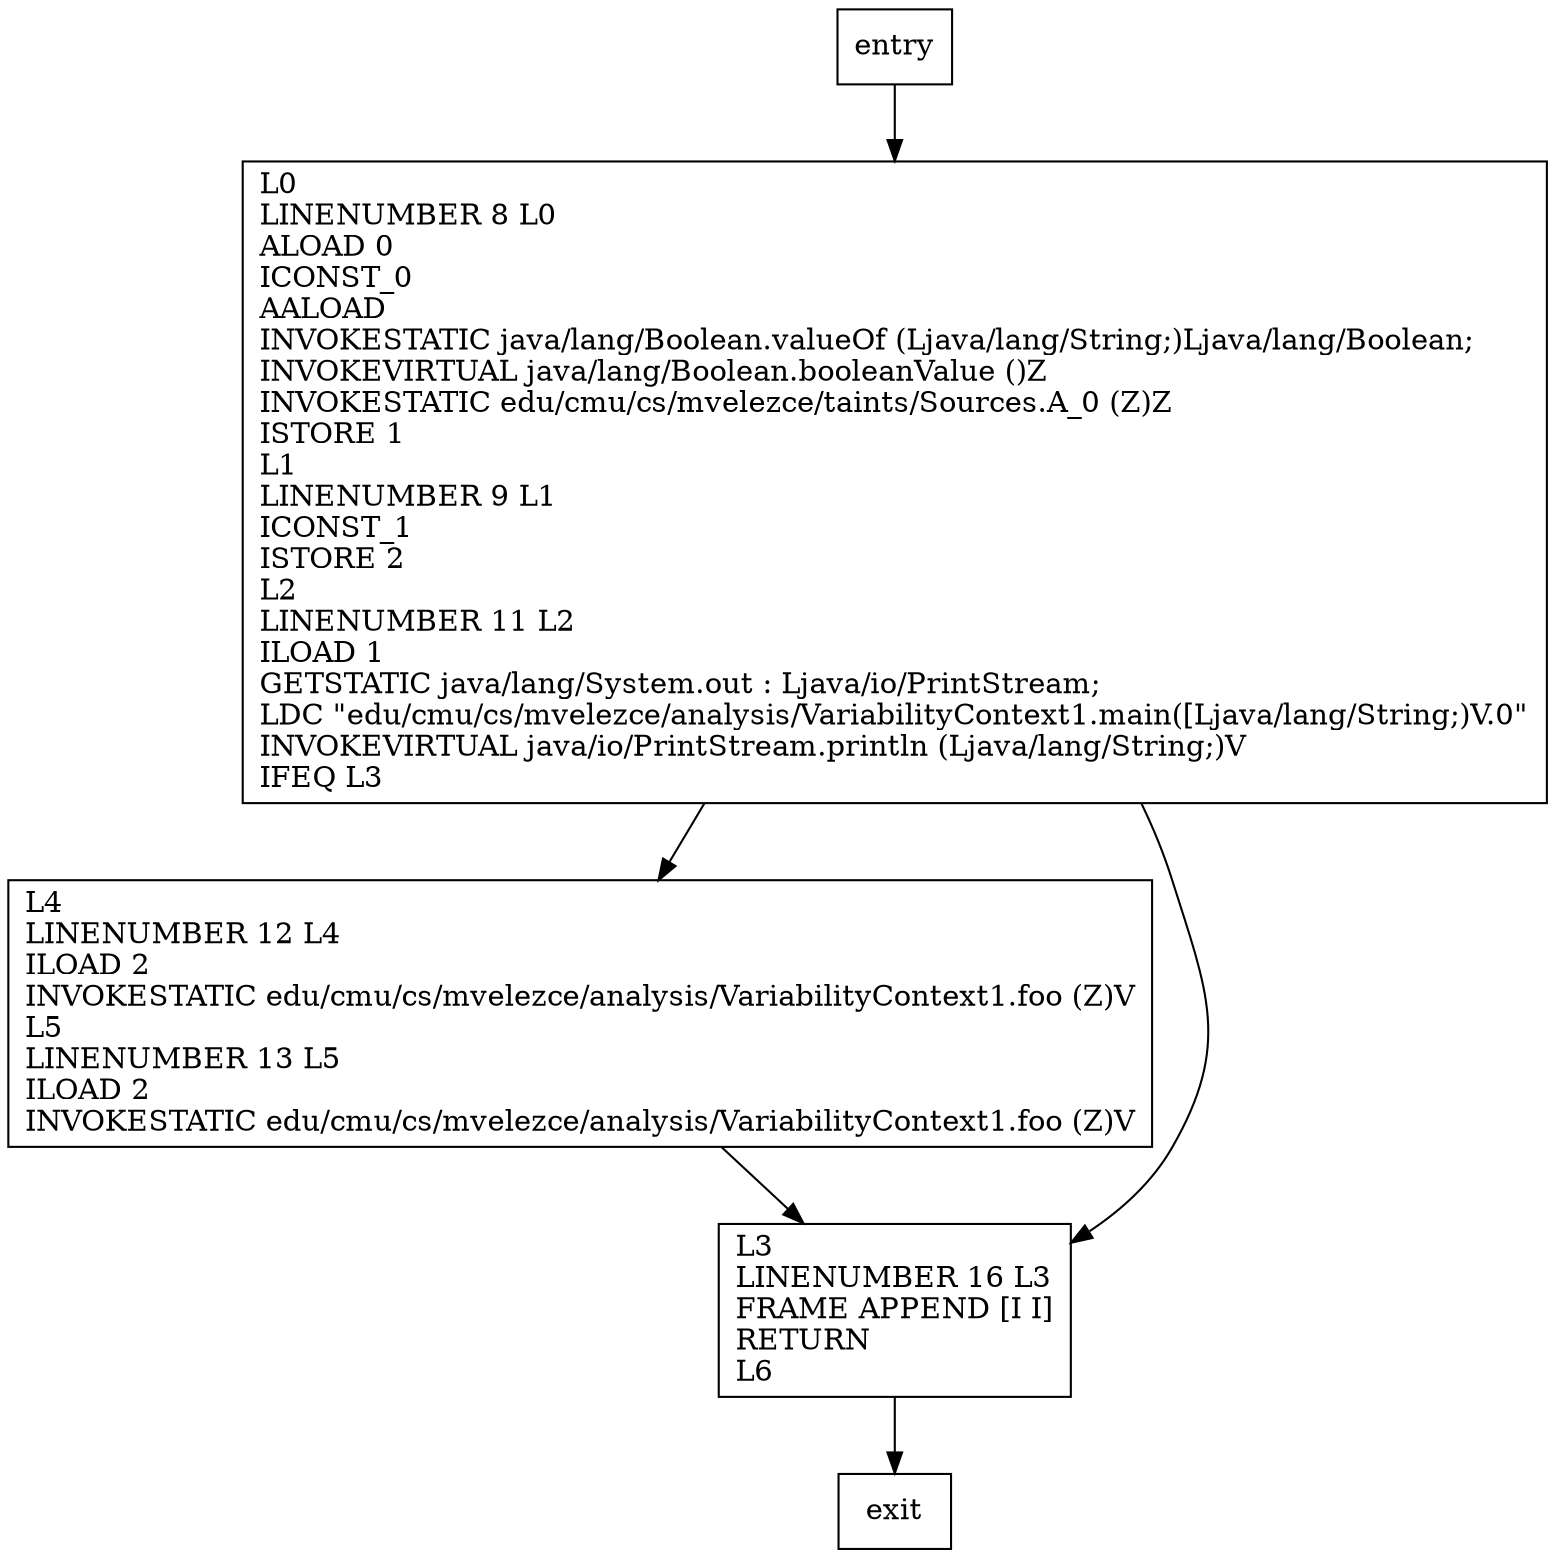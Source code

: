 digraph main {
node [shape=record];
1841945133 [label="L4\lLINENUMBER 12 L4\lILOAD 2\lINVOKESTATIC edu/cmu/cs/mvelezce/analysis/VariabilityContext1.foo (Z)V\lL5\lLINENUMBER 13 L5\lILOAD 2\lINVOKESTATIC edu/cmu/cs/mvelezce/analysis/VariabilityContext1.foo (Z)V\l"];
490766432 [label="L3\lLINENUMBER 16 L3\lFRAME APPEND [I I]\lRETURN\lL6\l"];
823775087 [label="L0\lLINENUMBER 8 L0\lALOAD 0\lICONST_0\lAALOAD\lINVOKESTATIC java/lang/Boolean.valueOf (Ljava/lang/String;)Ljava/lang/Boolean;\lINVOKEVIRTUAL java/lang/Boolean.booleanValue ()Z\lINVOKESTATIC edu/cmu/cs/mvelezce/taints/Sources.A_0 (Z)Z\lISTORE 1\lL1\lLINENUMBER 9 L1\lICONST_1\lISTORE 2\lL2\lLINENUMBER 11 L2\lILOAD 1\lGETSTATIC java/lang/System.out : Ljava/io/PrintStream;\lLDC \"edu/cmu/cs/mvelezce/analysis/VariabilityContext1.main([Ljava/lang/String;)V.0\"\lINVOKEVIRTUAL java/io/PrintStream.println (Ljava/lang/String;)V\lIFEQ L3\l"];
entry;
exit;
entry -> 823775087;
1841945133 -> 490766432;
490766432 -> exit;
823775087 -> 1841945133;
823775087 -> 490766432;
}
